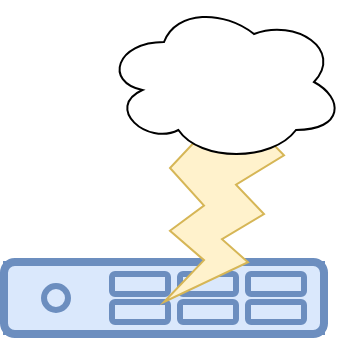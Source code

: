 <mxfile version="25.0.2">
  <diagram name="Seite-1" id="clMyHMwC61nkFbLDkX4_">
    <mxGraphModel dx="1430" dy="825" grid="1" gridSize="10" guides="1" tooltips="1" connect="1" arrows="1" fold="1" page="1" pageScale="1" pageWidth="1169" pageHeight="1654" math="0" shadow="0">
      <root>
        <mxCell id="0" />
        <mxCell id="1" parent="0" />
        <mxCell id="gBG6J6Ldedl3g76K5xfk-2" value="" style="group;fillColor=#dae8fc;strokeColor=#6c8ebf;" vertex="1" connectable="0" parent="1">
          <mxGeometry x="200" y="290" width="160" height="36" as="geometry" />
        </mxCell>
        <mxCell id="gBG6J6Ldedl3g76K5xfk-3" value="" style="rounded=1;whiteSpace=wrap;html=1;strokeWidth=4;fillColor=#dae8fc;strokeColor=#6c8ebf;" vertex="1" parent="gBG6J6Ldedl3g76K5xfk-2">
          <mxGeometry width="160" height="36" as="geometry" />
        </mxCell>
        <mxCell id="gBG6J6Ldedl3g76K5xfk-4" value="" style="ellipse;whiteSpace=wrap;html=1;aspect=fixed;strokeWidth=3;fillColor=#dae8fc;strokeColor=#6c8ebf;" vertex="1" parent="gBG6J6Ldedl3g76K5xfk-2">
          <mxGeometry x="20" y="12" width="12" height="12" as="geometry" />
        </mxCell>
        <mxCell id="gBG6J6Ldedl3g76K5xfk-5" value="" style="rounded=1;whiteSpace=wrap;html=1;strokeWidth=3;fillColor=#dae8fc;strokeColor=#6c8ebf;" vertex="1" parent="gBG6J6Ldedl3g76K5xfk-2">
          <mxGeometry x="54" y="6" width="28" height="10" as="geometry" />
        </mxCell>
        <mxCell id="gBG6J6Ldedl3g76K5xfk-6" value="" style="rounded=1;whiteSpace=wrap;html=1;strokeWidth=3;fillColor=#dae8fc;strokeColor=#6c8ebf;" vertex="1" parent="gBG6J6Ldedl3g76K5xfk-2">
          <mxGeometry x="88" y="6" width="28" height="10" as="geometry" />
        </mxCell>
        <mxCell id="gBG6J6Ldedl3g76K5xfk-7" value="" style="rounded=1;whiteSpace=wrap;html=1;strokeWidth=3;fillColor=#dae8fc;strokeColor=#6c8ebf;" vertex="1" parent="gBG6J6Ldedl3g76K5xfk-2">
          <mxGeometry x="122" y="6" width="28" height="10" as="geometry" />
        </mxCell>
        <mxCell id="gBG6J6Ldedl3g76K5xfk-8" value="" style="rounded=1;whiteSpace=wrap;html=1;strokeWidth=3;fillColor=#dae8fc;strokeColor=#6c8ebf;" vertex="1" parent="gBG6J6Ldedl3g76K5xfk-2">
          <mxGeometry x="54" y="20" width="28" height="10" as="geometry" />
        </mxCell>
        <mxCell id="gBG6J6Ldedl3g76K5xfk-9" value="" style="rounded=1;whiteSpace=wrap;html=1;strokeWidth=3;fillColor=#dae8fc;strokeColor=#6c8ebf;" vertex="1" parent="gBG6J6Ldedl3g76K5xfk-2">
          <mxGeometry x="88" y="20" width="28" height="10" as="geometry" />
        </mxCell>
        <mxCell id="gBG6J6Ldedl3g76K5xfk-10" value="" style="rounded=1;whiteSpace=wrap;html=1;strokeWidth=3;fillColor=#dae8fc;strokeColor=#6c8ebf;" vertex="1" parent="gBG6J6Ldedl3g76K5xfk-2">
          <mxGeometry x="122" y="20" width="28" height="10" as="geometry" />
        </mxCell>
        <mxCell id="gBG6J6Ldedl3g76K5xfk-12" value="" style="verticalLabelPosition=bottom;verticalAlign=top;html=1;shape=mxgraph.basic.flash;fillColor=#fff2cc;strokeColor=#d6b656;" vertex="1" parent="1">
          <mxGeometry x="280" y="210" width="60" height="100" as="geometry" />
        </mxCell>
        <mxCell id="gBG6J6Ldedl3g76K5xfk-13" value="" style="ellipse;shape=cloud;whiteSpace=wrap;html=1;" vertex="1" parent="1">
          <mxGeometry x="250" y="160" width="120" height="80" as="geometry" />
        </mxCell>
      </root>
    </mxGraphModel>
  </diagram>
</mxfile>

